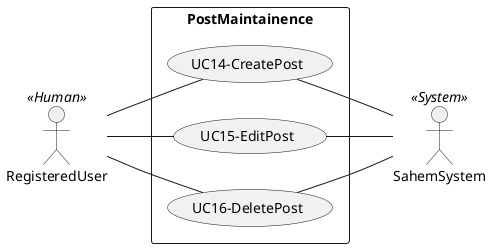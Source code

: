 @startuml PostMaintainence
left to right direction
skinparam packageStyle rectangle
actor RegisteredUser as A3 << Human >>
actor SahemSystem as A6 << System >>
' actor Post as A9 << Database >>

' usecase (UC4-ShareToSocialMedia) as UC4
' A1 -- (UC4)
' (UC4) -- A6

rectangle PostMaintainence {
    usecase (UC14-CreatePost) as UC14
    usecase (UC15-EditPost) as UC15
    usecase (UC16-DeletePost) as UC16
    
    A3 -- (UC14)
    A3 -- (UC15)
    A3 -- (UC16)

    (UC14) -- A6
    (UC15) -- A6
    (UC16) -- A6
    
}

@enduml
